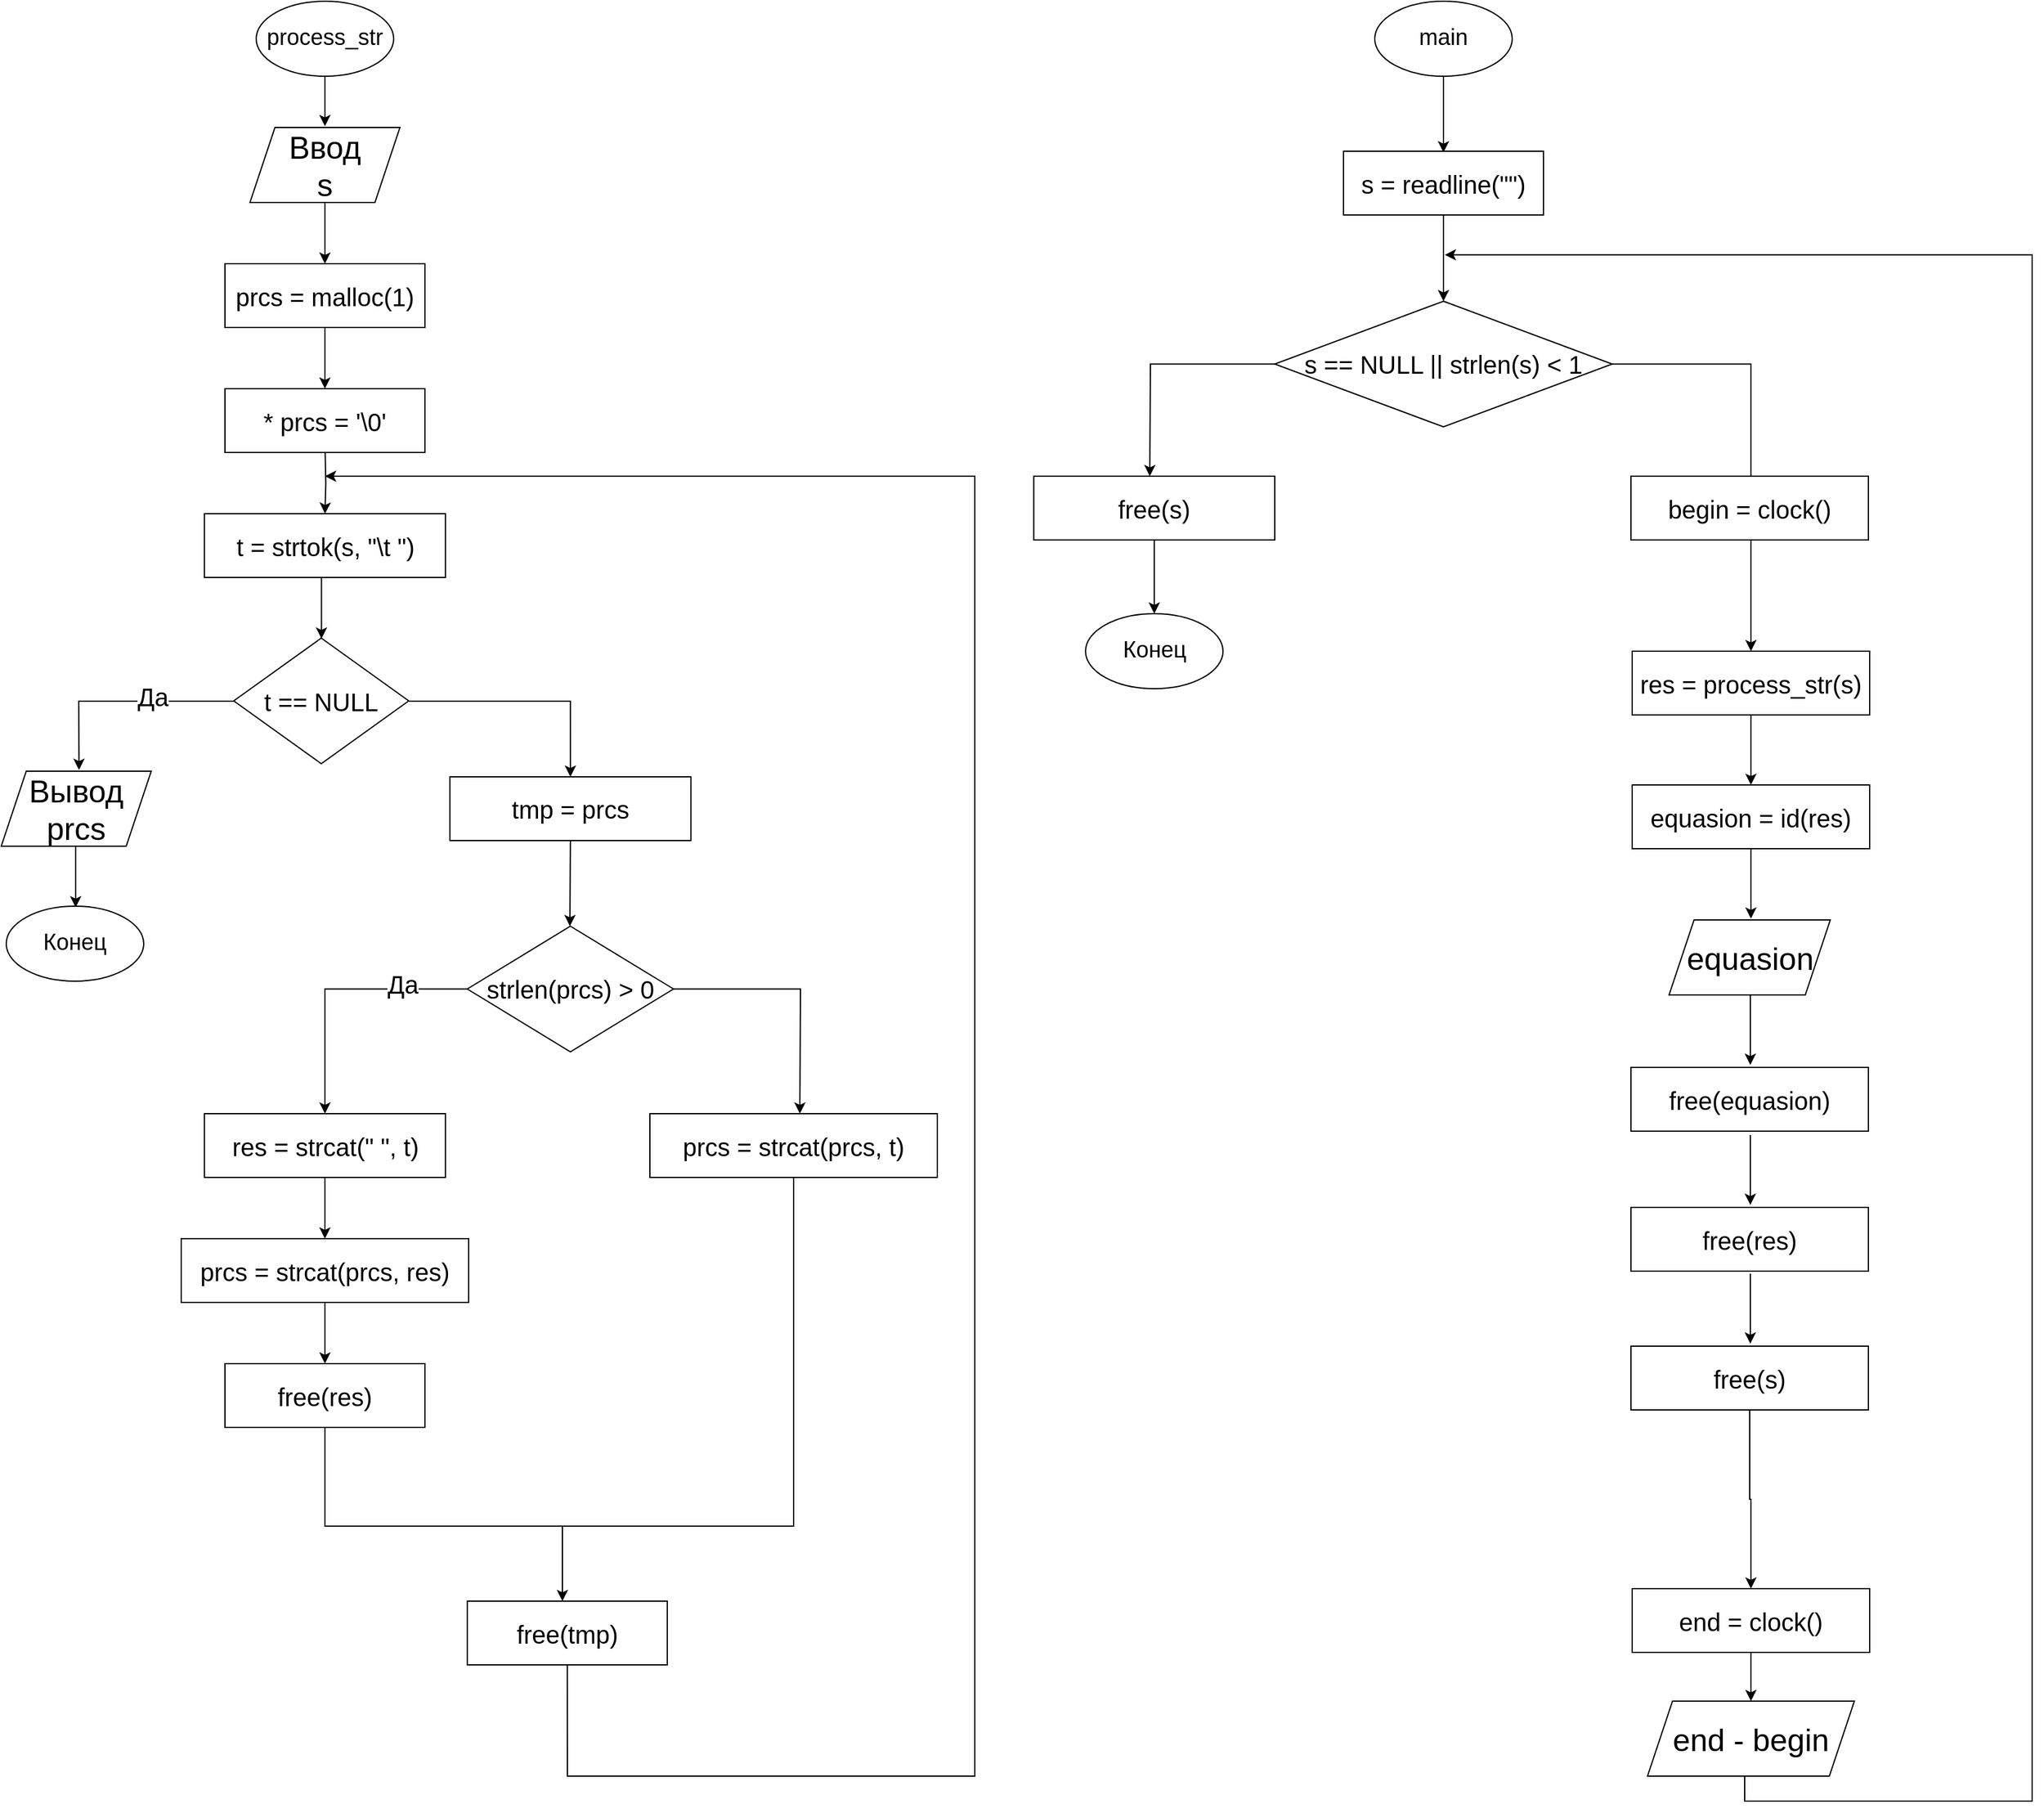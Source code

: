 <mxfile version="22.1.3" type="github">
  <diagram id="C5RBs43oDa-KdzZeNtuy" name="Page-1">
    <mxGraphModel dx="588" dy="2460" grid="1" gridSize="10" guides="1" tooltips="1" connect="1" arrows="1" fold="1" page="1" pageScale="1" pageWidth="827" pageHeight="1169" math="0" shadow="0">
      <root>
        <mxCell id="WIyWlLk6GJQsqaUBKTNV-0" />
        <mxCell id="WIyWlLk6GJQsqaUBKTNV-1" parent="WIyWlLk6GJQsqaUBKTNV-0" />
        <mxCell id="a28COp_L8p88BnHmlVTV-0" value="" style="edgeStyle=orthogonalEdgeStyle;rounded=0;orthogonalLoop=1;jettySize=auto;html=1;" edge="1" parent="WIyWlLk6GJQsqaUBKTNV-1" source="a28COp_L8p88BnHmlVTV-1">
          <mxGeometry relative="1" as="geometry">
            <mxPoint x="2079" y="-410" as="targetPoint" />
          </mxGeometry>
        </mxCell>
        <mxCell id="a28COp_L8p88BnHmlVTV-1" value="&lt;p style=&quot;line-height: 110%;&quot;&gt;&lt;span style=&quot;font-size: 18px;&quot;&gt;process_str&lt;/span&gt;&lt;/p&gt;" style="ellipse;whiteSpace=wrap;html=1;" vertex="1" parent="WIyWlLk6GJQsqaUBKTNV-1">
          <mxGeometry x="2024" y="-510" width="110" height="60" as="geometry" />
        </mxCell>
        <mxCell id="a28COp_L8p88BnHmlVTV-2" value="&lt;span style=&quot;font-size: 25px;&quot;&gt;Ввод &lt;br&gt;s&lt;br&gt;&lt;/span&gt;" style="shape=parallelogram;perimeter=parallelogramPerimeter;whiteSpace=wrap;html=1;fixedSize=1;" vertex="1" parent="WIyWlLk6GJQsqaUBKTNV-1">
          <mxGeometry x="2019" y="-409" width="120" height="60" as="geometry" />
        </mxCell>
        <mxCell id="a28COp_L8p88BnHmlVTV-3" value="" style="edgeStyle=orthogonalEdgeStyle;rounded=0;orthogonalLoop=1;jettySize=auto;html=1;exitX=0.5;exitY=1;exitDx=0;exitDy=0;entryX=0.5;entryY=0;entryDx=0;entryDy=0;" edge="1" parent="WIyWlLk6GJQsqaUBKTNV-1" source="a28COp_L8p88BnHmlVTV-2">
          <mxGeometry relative="1" as="geometry">
            <mxPoint x="2079" y="-300" as="targetPoint" />
            <mxPoint x="2089" y="-440" as="sourcePoint" />
          </mxGeometry>
        </mxCell>
        <mxCell id="a28COp_L8p88BnHmlVTV-4" value="prcs = malloc(1)" style="rounded=0;whiteSpace=wrap;html=1;fontSize=20;" vertex="1" parent="WIyWlLk6GJQsqaUBKTNV-1">
          <mxGeometry x="1999" y="-300" width="160" height="51" as="geometry" />
        </mxCell>
        <mxCell id="a28COp_L8p88BnHmlVTV-5" value="" style="edgeStyle=orthogonalEdgeStyle;rounded=0;orthogonalLoop=1;jettySize=auto;html=1;exitX=0.5;exitY=1;exitDx=0;exitDy=0;entryX=0.5;entryY=0;entryDx=0;entryDy=0;" edge="1" parent="WIyWlLk6GJQsqaUBKTNV-1">
          <mxGeometry relative="1" as="geometry">
            <mxPoint x="2079" y="-200" as="targetPoint" />
            <mxPoint x="2079" y="-249" as="sourcePoint" />
          </mxGeometry>
        </mxCell>
        <mxCell id="a28COp_L8p88BnHmlVTV-6" value="* prcs = &#39;\0&#39;" style="rounded=0;whiteSpace=wrap;html=1;fontSize=20;" vertex="1" parent="WIyWlLk6GJQsqaUBKTNV-1">
          <mxGeometry x="1999" y="-200" width="160" height="51" as="geometry" />
        </mxCell>
        <mxCell id="a28COp_L8p88BnHmlVTV-7" value="t = strtok(s, &quot;\t &quot;)" style="rounded=0;whiteSpace=wrap;html=1;fontSize=20;" vertex="1" parent="WIyWlLk6GJQsqaUBKTNV-1">
          <mxGeometry x="1982.59" y="-100" width="192.82" height="51" as="geometry" />
        </mxCell>
        <mxCell id="a28COp_L8p88BnHmlVTV-8" value="" style="edgeStyle=orthogonalEdgeStyle;rounded=0;orthogonalLoop=1;jettySize=auto;html=1;exitX=0.5;exitY=1;exitDx=0;exitDy=0;entryX=0.5;entryY=0;entryDx=0;entryDy=0;" edge="1" parent="WIyWlLk6GJQsqaUBKTNV-1" target="a28COp_L8p88BnHmlVTV-7">
          <mxGeometry relative="1" as="geometry">
            <mxPoint x="2089.18" y="-190" as="targetPoint" />
            <mxPoint x="2079.18" y="-149" as="sourcePoint" />
          </mxGeometry>
        </mxCell>
        <mxCell id="a28COp_L8p88BnHmlVTV-9" value="" style="edgeStyle=orthogonalEdgeStyle;rounded=0;orthogonalLoop=1;jettySize=auto;html=1;exitX=0.5;exitY=1;exitDx=0;exitDy=0;" edge="1" parent="WIyWlLk6GJQsqaUBKTNV-1">
          <mxGeometry relative="1" as="geometry">
            <mxPoint x="2076.22" as="targetPoint" />
            <mxPoint x="2076.22" y="-49" as="sourcePoint" />
          </mxGeometry>
        </mxCell>
        <mxCell id="a28COp_L8p88BnHmlVTV-10" value="&lt;span style=&quot;font-size: 20px;&quot;&gt;t == NULL&lt;/span&gt;" style="rhombus;whiteSpace=wrap;html=1;" vertex="1" parent="WIyWlLk6GJQsqaUBKTNV-1">
          <mxGeometry x="2006.04" y="-0.5" width="140" height="100.5" as="geometry" />
        </mxCell>
        <mxCell id="a28COp_L8p88BnHmlVTV-11" value="" style="endArrow=classic;html=1;rounded=0;exitX=0;exitY=0.5;exitDx=0;exitDy=0;endFill=1;entryX=0.5;entryY=0;entryDx=0;entryDy=0;" edge="1" parent="WIyWlLk6GJQsqaUBKTNV-1">
          <mxGeometry width="50" height="50" relative="1" as="geometry">
            <mxPoint x="2006.04" y="50" as="sourcePoint" />
            <mxPoint x="1882.22" y="105" as="targetPoint" />
            <Array as="points">
              <mxPoint x="1882.04" y="50" />
            </Array>
          </mxGeometry>
        </mxCell>
        <mxCell id="a28COp_L8p88BnHmlVTV-12" value="" style="edgeStyle=orthogonalEdgeStyle;rounded=0;orthogonalLoop=1;jettySize=auto;html=1;exitX=1;exitY=0.5;exitDx=0;exitDy=0;entryX=0.5;entryY=0;entryDx=0;entryDy=0;" edge="1" parent="WIyWlLk6GJQsqaUBKTNV-1" target="a28COp_L8p88BnHmlVTV-16">
          <mxGeometry relative="1" as="geometry">
            <mxPoint x="2146.22" y="50" as="sourcePoint" />
            <mxPoint x="2276.22" y="80" as="targetPoint" />
            <Array as="points">
              <mxPoint x="2275" y="50" />
            </Array>
          </mxGeometry>
        </mxCell>
        <mxCell id="a28COp_L8p88BnHmlVTV-13" value="&lt;span style=&quot;font-size: 25px;&quot;&gt;Вывод&lt;br&gt;prcs&lt;br&gt;&lt;/span&gt;" style="shape=parallelogram;perimeter=parallelogramPerimeter;whiteSpace=wrap;html=1;fixedSize=1;" vertex="1" parent="WIyWlLk6GJQsqaUBKTNV-1">
          <mxGeometry x="1820" y="106" width="120" height="60" as="geometry" />
        </mxCell>
        <mxCell id="a28COp_L8p88BnHmlVTV-14" value="" style="edgeStyle=orthogonalEdgeStyle;rounded=0;orthogonalLoop=1;jettySize=auto;html=1;exitX=0.5;exitY=1;exitDx=0;exitDy=0;" edge="1" parent="WIyWlLk6GJQsqaUBKTNV-1">
          <mxGeometry relative="1" as="geometry">
            <mxPoint x="1879.55" y="215" as="targetPoint" />
            <mxPoint x="1879.55" y="166" as="sourcePoint" />
          </mxGeometry>
        </mxCell>
        <mxCell id="a28COp_L8p88BnHmlVTV-15" value="&lt;p style=&quot;line-height: 110%;&quot;&gt;&lt;span style=&quot;font-size: 18px;&quot;&gt;Конец&lt;/span&gt;&lt;/p&gt;" style="ellipse;whiteSpace=wrap;html=1;" vertex="1" parent="WIyWlLk6GJQsqaUBKTNV-1">
          <mxGeometry x="1824" y="214" width="110" height="60" as="geometry" />
        </mxCell>
        <mxCell id="a28COp_L8p88BnHmlVTV-16" value="tmp = prcs" style="rounded=0;whiteSpace=wrap;html=1;fontSize=20;" vertex="1" parent="WIyWlLk6GJQsqaUBKTNV-1">
          <mxGeometry x="2179" y="110.5" width="192.82" height="51" as="geometry" />
        </mxCell>
        <mxCell id="a28COp_L8p88BnHmlVTV-17" value="" style="endArrow=classic;html=1;rounded=0;exitX=0.5;exitY=1;exitDx=0;exitDy=0;" edge="1" parent="WIyWlLk6GJQsqaUBKTNV-1" source="a28COp_L8p88BnHmlVTV-16">
          <mxGeometry width="50" height="50" relative="1" as="geometry">
            <mxPoint x="2169" y="80" as="sourcePoint" />
            <mxPoint x="2275" y="230" as="targetPoint" />
          </mxGeometry>
        </mxCell>
        <mxCell id="a28COp_L8p88BnHmlVTV-18" value="&lt;span style=&quot;font-size: 20px;&quot;&gt;strlen(prcs) &amp;gt; 0&lt;/span&gt;" style="rhombus;whiteSpace=wrap;html=1;" vertex="1" parent="WIyWlLk6GJQsqaUBKTNV-1">
          <mxGeometry x="2192.91" y="230" width="165" height="100.5" as="geometry" />
        </mxCell>
        <mxCell id="a28COp_L8p88BnHmlVTV-19" value="" style="edgeStyle=orthogonalEdgeStyle;rounded=0;orthogonalLoop=1;jettySize=auto;html=1;exitX=0;exitY=0.5;exitDx=0;exitDy=0;" edge="1" parent="WIyWlLk6GJQsqaUBKTNV-1" source="a28COp_L8p88BnHmlVTV-18">
          <mxGeometry relative="1" as="geometry">
            <mxPoint x="2050.22" y="290" as="sourcePoint" />
            <mxPoint x="2079" y="380" as="targetPoint" />
            <Array as="points">
              <mxPoint x="2079" y="280" />
              <mxPoint x="2079" y="351" />
            </Array>
          </mxGeometry>
        </mxCell>
        <mxCell id="a28COp_L8p88BnHmlVTV-20" value="res = strcat(&quot; &quot;, t)" style="rounded=0;whiteSpace=wrap;html=1;fontSize=20;" vertex="1" parent="WIyWlLk6GJQsqaUBKTNV-1">
          <mxGeometry x="1982.59" y="380" width="192.82" height="51" as="geometry" />
        </mxCell>
        <mxCell id="a28COp_L8p88BnHmlVTV-21" value="" style="edgeStyle=orthogonalEdgeStyle;rounded=0;orthogonalLoop=1;jettySize=auto;html=1;exitX=0.5;exitY=1;exitDx=0;exitDy=0;entryX=0.5;entryY=0;entryDx=0;entryDy=0;" edge="1" parent="WIyWlLk6GJQsqaUBKTNV-1">
          <mxGeometry relative="1" as="geometry">
            <mxPoint x="2079" y="480" as="targetPoint" />
            <mxPoint x="2079" y="431" as="sourcePoint" />
          </mxGeometry>
        </mxCell>
        <mxCell id="a28COp_L8p88BnHmlVTV-22" value="prcs = strcat(prcs, res)" style="rounded=0;whiteSpace=wrap;html=1;fontSize=20;" vertex="1" parent="WIyWlLk6GJQsqaUBKTNV-1">
          <mxGeometry x="1964" y="480" width="230" height="51" as="geometry" />
        </mxCell>
        <mxCell id="a28COp_L8p88BnHmlVTV-23" value="" style="edgeStyle=orthogonalEdgeStyle;rounded=0;orthogonalLoop=1;jettySize=auto;html=1;exitX=0.5;exitY=1;exitDx=0;exitDy=0;entryX=0.5;entryY=0;entryDx=0;entryDy=0;" edge="1" parent="WIyWlLk6GJQsqaUBKTNV-1">
          <mxGeometry relative="1" as="geometry">
            <mxPoint x="2079" y="580" as="targetPoint" />
            <mxPoint x="2079" y="531" as="sourcePoint" />
          </mxGeometry>
        </mxCell>
        <mxCell id="a28COp_L8p88BnHmlVTV-24" value="free(res)" style="rounded=0;whiteSpace=wrap;html=1;fontSize=20;" vertex="1" parent="WIyWlLk6GJQsqaUBKTNV-1">
          <mxGeometry x="1999" y="580" width="160" height="51" as="geometry" />
        </mxCell>
        <mxCell id="a28COp_L8p88BnHmlVTV-25" value="" style="edgeStyle=orthogonalEdgeStyle;rounded=0;orthogonalLoop=1;jettySize=auto;html=1;exitX=1;exitY=0.5;exitDx=0;exitDy=0;" edge="1" parent="WIyWlLk6GJQsqaUBKTNV-1" source="a28COp_L8p88BnHmlVTV-18">
          <mxGeometry relative="1" as="geometry">
            <mxPoint x="2203" y="290" as="sourcePoint" />
            <mxPoint x="2459" y="380" as="targetPoint" />
          </mxGeometry>
        </mxCell>
        <mxCell id="a28COp_L8p88BnHmlVTV-26" value="prcs = strcat(prcs, t)" style="rounded=0;whiteSpace=wrap;html=1;fontSize=20;" vertex="1" parent="WIyWlLk6GJQsqaUBKTNV-1">
          <mxGeometry x="2339" y="380" width="230" height="51" as="geometry" />
        </mxCell>
        <mxCell id="a28COp_L8p88BnHmlVTV-27" value="" style="endArrow=classic;html=1;rounded=0;exitX=0.5;exitY=1;exitDx=0;exitDy=0;" edge="1" parent="WIyWlLk6GJQsqaUBKTNV-1" source="a28COp_L8p88BnHmlVTV-24">
          <mxGeometry width="50" height="50" relative="1" as="geometry">
            <mxPoint x="2219" y="560" as="sourcePoint" />
            <mxPoint x="2269" y="770" as="targetPoint" />
            <Array as="points">
              <mxPoint x="2079" y="710" />
              <mxPoint x="2269" y="710" />
            </Array>
          </mxGeometry>
        </mxCell>
        <mxCell id="a28COp_L8p88BnHmlVTV-28" value="" style="endArrow=none;html=1;rounded=0;exitX=0.5;exitY=1;exitDx=0;exitDy=0;endFill=0;" edge="1" parent="WIyWlLk6GJQsqaUBKTNV-1" source="a28COp_L8p88BnHmlVTV-26">
          <mxGeometry width="50" height="50" relative="1" as="geometry">
            <mxPoint x="2219" y="560" as="sourcePoint" />
            <mxPoint x="2269" y="710" as="targetPoint" />
            <Array as="points">
              <mxPoint x="2454" y="710" />
            </Array>
          </mxGeometry>
        </mxCell>
        <mxCell id="a28COp_L8p88BnHmlVTV-29" value="free(tmp)" style="rounded=0;whiteSpace=wrap;html=1;fontSize=20;" vertex="1" parent="WIyWlLk6GJQsqaUBKTNV-1">
          <mxGeometry x="2192.91" y="770" width="160" height="51" as="geometry" />
        </mxCell>
        <mxCell id="a28COp_L8p88BnHmlVTV-30" value="" style="endArrow=classic;html=1;rounded=0;exitX=0.5;exitY=1;exitDx=0;exitDy=0;" edge="1" parent="WIyWlLk6GJQsqaUBKTNV-1" source="a28COp_L8p88BnHmlVTV-29">
          <mxGeometry width="50" height="50" relative="1" as="geometry">
            <mxPoint x="2249" y="620" as="sourcePoint" />
            <mxPoint x="2079" y="-130" as="targetPoint" />
            <Array as="points">
              <mxPoint x="2273" y="910" />
              <mxPoint x="2599" y="910" />
              <mxPoint x="2599" y="-130" />
            </Array>
          </mxGeometry>
        </mxCell>
        <mxCell id="a28COp_L8p88BnHmlVTV-31" value="" style="edgeStyle=orthogonalEdgeStyle;rounded=0;orthogonalLoop=1;jettySize=auto;html=1;entryX=0.5;entryY=0;entryDx=0;entryDy=0;" edge="1" parent="WIyWlLk6GJQsqaUBKTNV-1" source="a28COp_L8p88BnHmlVTV-32">
          <mxGeometry relative="1" as="geometry">
            <mxPoint x="2974" y="-389" as="targetPoint" />
          </mxGeometry>
        </mxCell>
        <mxCell id="a28COp_L8p88BnHmlVTV-32" value="&lt;p style=&quot;line-height: 110%;&quot;&gt;&lt;span style=&quot;font-size: 18px;&quot;&gt;main&lt;/span&gt;&lt;/p&gt;" style="ellipse;whiteSpace=wrap;html=1;" vertex="1" parent="WIyWlLk6GJQsqaUBKTNV-1">
          <mxGeometry x="2919" y="-510" width="110" height="60" as="geometry" />
        </mxCell>
        <mxCell id="a28COp_L8p88BnHmlVTV-33" value="s = readline(&quot;&quot;)" style="rounded=0;whiteSpace=wrap;html=1;fontSize=20;" vertex="1" parent="WIyWlLk6GJQsqaUBKTNV-1">
          <mxGeometry x="2894" y="-390" width="160" height="51" as="geometry" />
        </mxCell>
        <mxCell id="a28COp_L8p88BnHmlVTV-34" value="&lt;span style=&quot;font-size: 20px;&quot;&gt;s == NULL || strlen(s) &amp;lt; 1&lt;/span&gt;" style="rhombus;whiteSpace=wrap;html=1;" vertex="1" parent="WIyWlLk6GJQsqaUBKTNV-1">
          <mxGeometry x="2839" y="-270" width="270" height="100.5" as="geometry" />
        </mxCell>
        <mxCell id="a28COp_L8p88BnHmlVTV-35" value="" style="edgeStyle=orthogonalEdgeStyle;rounded=0;orthogonalLoop=1;jettySize=auto;html=1;entryX=0.5;entryY=0;entryDx=0;entryDy=0;exitX=0.5;exitY=1;exitDx=0;exitDy=0;" edge="1" parent="WIyWlLk6GJQsqaUBKTNV-1" source="a28COp_L8p88BnHmlVTV-33" target="a28COp_L8p88BnHmlVTV-34">
          <mxGeometry relative="1" as="geometry">
            <mxPoint x="3079" y="-239" as="targetPoint" />
            <mxPoint x="3079" y="-300" as="sourcePoint" />
          </mxGeometry>
        </mxCell>
        <mxCell id="a28COp_L8p88BnHmlVTV-36" value="" style="edgeStyle=orthogonalEdgeStyle;rounded=0;orthogonalLoop=1;jettySize=auto;html=1;exitX=0;exitY=0.5;exitDx=0;exitDy=0;" edge="1" parent="WIyWlLk6GJQsqaUBKTNV-1" source="a28COp_L8p88BnHmlVTV-34">
          <mxGeometry relative="1" as="geometry">
            <mxPoint x="3069" y="-130" as="sourcePoint" />
            <mxPoint x="2739" y="-130" as="targetPoint" />
          </mxGeometry>
        </mxCell>
        <mxCell id="a28COp_L8p88BnHmlVTV-37" value="&lt;p style=&quot;line-height: 110%;&quot;&gt;&lt;span style=&quot;font-size: 18px;&quot;&gt;Конец&lt;/span&gt;&lt;/p&gt;" style="ellipse;whiteSpace=wrap;html=1;" vertex="1" parent="WIyWlLk6GJQsqaUBKTNV-1">
          <mxGeometry x="2687.59" y="-20" width="110" height="60" as="geometry" />
        </mxCell>
        <mxCell id="a28COp_L8p88BnHmlVTV-38" value="free(s)" style="rounded=0;whiteSpace=wrap;html=1;fontSize=20;" vertex="1" parent="WIyWlLk6GJQsqaUBKTNV-1">
          <mxGeometry x="2646.18" y="-130" width="192.82" height="51" as="geometry" />
        </mxCell>
        <mxCell id="a28COp_L8p88BnHmlVTV-39" value="" style="edgeStyle=orthogonalEdgeStyle;rounded=0;orthogonalLoop=1;jettySize=auto;html=1;exitX=0.5;exitY=1;exitDx=0;exitDy=0;entryX=0.5;entryY=0;entryDx=0;entryDy=0;" edge="1" parent="WIyWlLk6GJQsqaUBKTNV-1" source="a28COp_L8p88BnHmlVTV-38" target="a28COp_L8p88BnHmlVTV-37">
          <mxGeometry relative="1" as="geometry">
            <mxPoint x="2735" y="-20" as="targetPoint" />
            <mxPoint x="2984" y="-329" as="sourcePoint" />
          </mxGeometry>
        </mxCell>
        <mxCell id="a28COp_L8p88BnHmlVTV-40" value="" style="edgeStyle=orthogonalEdgeStyle;rounded=0;orthogonalLoop=1;jettySize=auto;html=1;exitX=1;exitY=0.5;exitDx=0;exitDy=0;entryX=0.5;entryY=0;entryDx=0;entryDy=0;" edge="1" parent="WIyWlLk6GJQsqaUBKTNV-1" source="a28COp_L8p88BnHmlVTV-34" target="a28COp_L8p88BnHmlVTV-41">
          <mxGeometry relative="1" as="geometry">
            <mxPoint x="2849" y="-210" as="sourcePoint" />
            <mxPoint x="3219" y="-140" as="targetPoint" />
          </mxGeometry>
        </mxCell>
        <mxCell id="a28COp_L8p88BnHmlVTV-41" value="res = process_str(s)" style="rounded=0;whiteSpace=wrap;html=1;fontSize=20;" vertex="1" parent="WIyWlLk6GJQsqaUBKTNV-1">
          <mxGeometry x="3125" y="10" width="190" height="51" as="geometry" />
        </mxCell>
        <mxCell id="a28COp_L8p88BnHmlVTV-42" value="equasion = id(res)" style="rounded=0;whiteSpace=wrap;html=1;fontSize=20;" vertex="1" parent="WIyWlLk6GJQsqaUBKTNV-1">
          <mxGeometry x="3125" y="117" width="190" height="51" as="geometry" />
        </mxCell>
        <mxCell id="a28COp_L8p88BnHmlVTV-43" value="" style="endArrow=classic;html=1;rounded=0;exitX=0.5;exitY=1;exitDx=0;exitDy=0;entryX=0.5;entryY=0;entryDx=0;entryDy=0;" edge="1" parent="WIyWlLk6GJQsqaUBKTNV-1" source="a28COp_L8p88BnHmlVTV-41" target="a28COp_L8p88BnHmlVTV-42">
          <mxGeometry width="50" height="50" relative="1" as="geometry">
            <mxPoint x="3089" y="117" as="sourcePoint" />
            <mxPoint x="3139" y="67" as="targetPoint" />
          </mxGeometry>
        </mxCell>
        <mxCell id="a28COp_L8p88BnHmlVTV-44" value="" style="endArrow=classic;html=1;rounded=0;exitX=0.5;exitY=1;exitDx=0;exitDy=0;entryX=0.5;entryY=0;entryDx=0;entryDy=0;" edge="1" parent="WIyWlLk6GJQsqaUBKTNV-1">
          <mxGeometry width="50" height="50" relative="1" as="geometry">
            <mxPoint x="3220" y="168" as="sourcePoint" />
            <mxPoint x="3220" y="224.0" as="targetPoint" />
          </mxGeometry>
        </mxCell>
        <mxCell id="a28COp_L8p88BnHmlVTV-45" value="&lt;span style=&quot;font-size: 25px;&quot;&gt;equasion&lt;br&gt;&lt;/span&gt;" style="shape=parallelogram;perimeter=parallelogramPerimeter;whiteSpace=wrap;html=1;fixedSize=1;" vertex="1" parent="WIyWlLk6GJQsqaUBKTNV-1">
          <mxGeometry x="3154.5" y="225" width="129" height="60" as="geometry" />
        </mxCell>
        <mxCell id="a28COp_L8p88BnHmlVTV-46" value="" style="endArrow=classic;html=1;rounded=0;exitX=0.5;exitY=1;exitDx=0;exitDy=0;entryX=0.5;entryY=0;entryDx=0;entryDy=0;" edge="1" parent="WIyWlLk6GJQsqaUBKTNV-1">
          <mxGeometry width="50" height="50" relative="1" as="geometry">
            <mxPoint x="3219.52" y="285" as="sourcePoint" />
            <mxPoint x="3219.52" y="341.0" as="targetPoint" />
          </mxGeometry>
        </mxCell>
        <mxCell id="a28COp_L8p88BnHmlVTV-47" value="free(equasion)" style="rounded=0;whiteSpace=wrap;html=1;fontSize=20;" vertex="1" parent="WIyWlLk6GJQsqaUBKTNV-1">
          <mxGeometry x="3124" y="343" width="190" height="51" as="geometry" />
        </mxCell>
        <mxCell id="a28COp_L8p88BnHmlVTV-48" value="" style="endArrow=classic;html=1;rounded=0;exitX=0.5;exitY=1;exitDx=0;exitDy=0;entryX=0.5;entryY=0;entryDx=0;entryDy=0;" edge="1" parent="WIyWlLk6GJQsqaUBKTNV-1">
          <mxGeometry width="50" height="50" relative="1" as="geometry">
            <mxPoint x="3219.52" y="397" as="sourcePoint" />
            <mxPoint x="3219.52" y="453.0" as="targetPoint" />
          </mxGeometry>
        </mxCell>
        <mxCell id="a28COp_L8p88BnHmlVTV-49" value="free(res)" style="rounded=0;whiteSpace=wrap;html=1;fontSize=20;" vertex="1" parent="WIyWlLk6GJQsqaUBKTNV-1">
          <mxGeometry x="3124" y="455" width="190" height="51" as="geometry" />
        </mxCell>
        <mxCell id="a28COp_L8p88BnHmlVTV-50" value="" style="endArrow=classic;html=1;rounded=0;exitX=0.5;exitY=1;exitDx=0;exitDy=0;entryX=0.5;entryY=0;entryDx=0;entryDy=0;" edge="1" parent="WIyWlLk6GJQsqaUBKTNV-1">
          <mxGeometry width="50" height="50" relative="1" as="geometry">
            <mxPoint x="3219.52" y="508" as="sourcePoint" />
            <mxPoint x="3219.52" y="564.0" as="targetPoint" />
          </mxGeometry>
        </mxCell>
        <mxCell id="a28COp_L8p88BnHmlVTV-114" style="edgeStyle=orthogonalEdgeStyle;rounded=0;orthogonalLoop=1;jettySize=auto;html=1;exitX=0.5;exitY=1;exitDx=0;exitDy=0;entryX=0.5;entryY=0;entryDx=0;entryDy=0;" edge="1" parent="WIyWlLk6GJQsqaUBKTNV-1" source="a28COp_L8p88BnHmlVTV-51" target="a28COp_L8p88BnHmlVTV-107">
          <mxGeometry relative="1" as="geometry" />
        </mxCell>
        <mxCell id="a28COp_L8p88BnHmlVTV-51" value="free(s)" style="rounded=0;whiteSpace=wrap;html=1;fontSize=20;" vertex="1" parent="WIyWlLk6GJQsqaUBKTNV-1">
          <mxGeometry x="3124" y="566" width="190" height="51" as="geometry" />
        </mxCell>
        <mxCell id="a28COp_L8p88BnHmlVTV-106" value="begin = clock()" style="rounded=0;whiteSpace=wrap;html=1;fontSize=20;" vertex="1" parent="WIyWlLk6GJQsqaUBKTNV-1">
          <mxGeometry x="3124" y="-130" width="190" height="51" as="geometry" />
        </mxCell>
        <mxCell id="a28COp_L8p88BnHmlVTV-115" style="edgeStyle=orthogonalEdgeStyle;rounded=0;orthogonalLoop=1;jettySize=auto;html=1;exitX=0.5;exitY=1;exitDx=0;exitDy=0;entryX=0.5;entryY=0;entryDx=0;entryDy=0;" edge="1" parent="WIyWlLk6GJQsqaUBKTNV-1" source="a28COp_L8p88BnHmlVTV-107" target="a28COp_L8p88BnHmlVTV-108">
          <mxGeometry relative="1" as="geometry" />
        </mxCell>
        <mxCell id="a28COp_L8p88BnHmlVTV-107" value="end = clock()" style="rounded=0;whiteSpace=wrap;html=1;fontSize=20;" vertex="1" parent="WIyWlLk6GJQsqaUBKTNV-1">
          <mxGeometry x="3125" y="760" width="190" height="51" as="geometry" />
        </mxCell>
        <mxCell id="a28COp_L8p88BnHmlVTV-116" style="edgeStyle=orthogonalEdgeStyle;rounded=0;orthogonalLoop=1;jettySize=auto;html=1;exitX=0.5;exitY=1;exitDx=0;exitDy=0;" edge="1" parent="WIyWlLk6GJQsqaUBKTNV-1">
          <mxGeometry relative="1" as="geometry">
            <mxPoint x="2975" y="-307.091" as="targetPoint" />
            <mxPoint x="3215" y="910" as="sourcePoint" />
            <Array as="points">
              <mxPoint x="3215" y="930" />
              <mxPoint x="3445" y="930" />
              <mxPoint x="3445" y="-307" />
            </Array>
          </mxGeometry>
        </mxCell>
        <mxCell id="a28COp_L8p88BnHmlVTV-108" value="&lt;span style=&quot;font-size: 25px;&quot;&gt;end - begin&lt;br&gt;&lt;/span&gt;" style="shape=parallelogram;perimeter=parallelogramPerimeter;whiteSpace=wrap;html=1;fixedSize=1;" vertex="1" parent="WIyWlLk6GJQsqaUBKTNV-1">
          <mxGeometry x="3137.25" y="850" width="165.5" height="60" as="geometry" />
        </mxCell>
        <mxCell id="a28COp_L8p88BnHmlVTV-110" value="&lt;font style=&quot;font-size: 20px;&quot;&gt;Да&lt;/font&gt;" style="edgeLabel;html=1;align=center;verticalAlign=middle;resizable=0;points=[];" vertex="1" connectable="0" parent="WIyWlLk6GJQsqaUBKTNV-1">
          <mxGeometry x="2089.996" y="-100" as="geometry">
            <mxPoint x="51" y="376" as="offset" />
          </mxGeometry>
        </mxCell>
        <mxCell id="a28COp_L8p88BnHmlVTV-113" value="&lt;font style=&quot;font-size: 20px;&quot;&gt;Да&lt;/font&gt;" style="edgeLabel;html=1;align=center;verticalAlign=middle;resizable=0;points=[];" vertex="1" connectable="0" parent="WIyWlLk6GJQsqaUBKTNV-1">
          <mxGeometry x="1889.996" y="-330" as="geometry">
            <mxPoint x="51" y="376" as="offset" />
          </mxGeometry>
        </mxCell>
      </root>
    </mxGraphModel>
  </diagram>
</mxfile>
